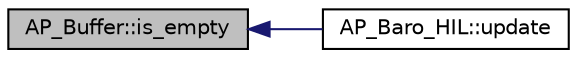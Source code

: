 digraph "AP_Buffer::is_empty"
{
 // INTERACTIVE_SVG=YES
  edge [fontname="Helvetica",fontsize="10",labelfontname="Helvetica",labelfontsize="10"];
  node [fontname="Helvetica",fontsize="10",shape=record];
  rankdir="LR";
  Node1 [label="AP_Buffer::is_empty",height=0.2,width=0.4,color="black", fillcolor="grey75", style="filled", fontcolor="black"];
  Node1 -> Node2 [dir="back",color="midnightblue",fontsize="10",style="solid",fontname="Helvetica"];
  Node2 [label="AP_Baro_HIL::update",height=0.2,width=0.4,color="black", fillcolor="white", style="filled",URL="$classAP__Baro__HIL.html#ae8fa8144136d020a776337f27c7cf7fa"];
}
